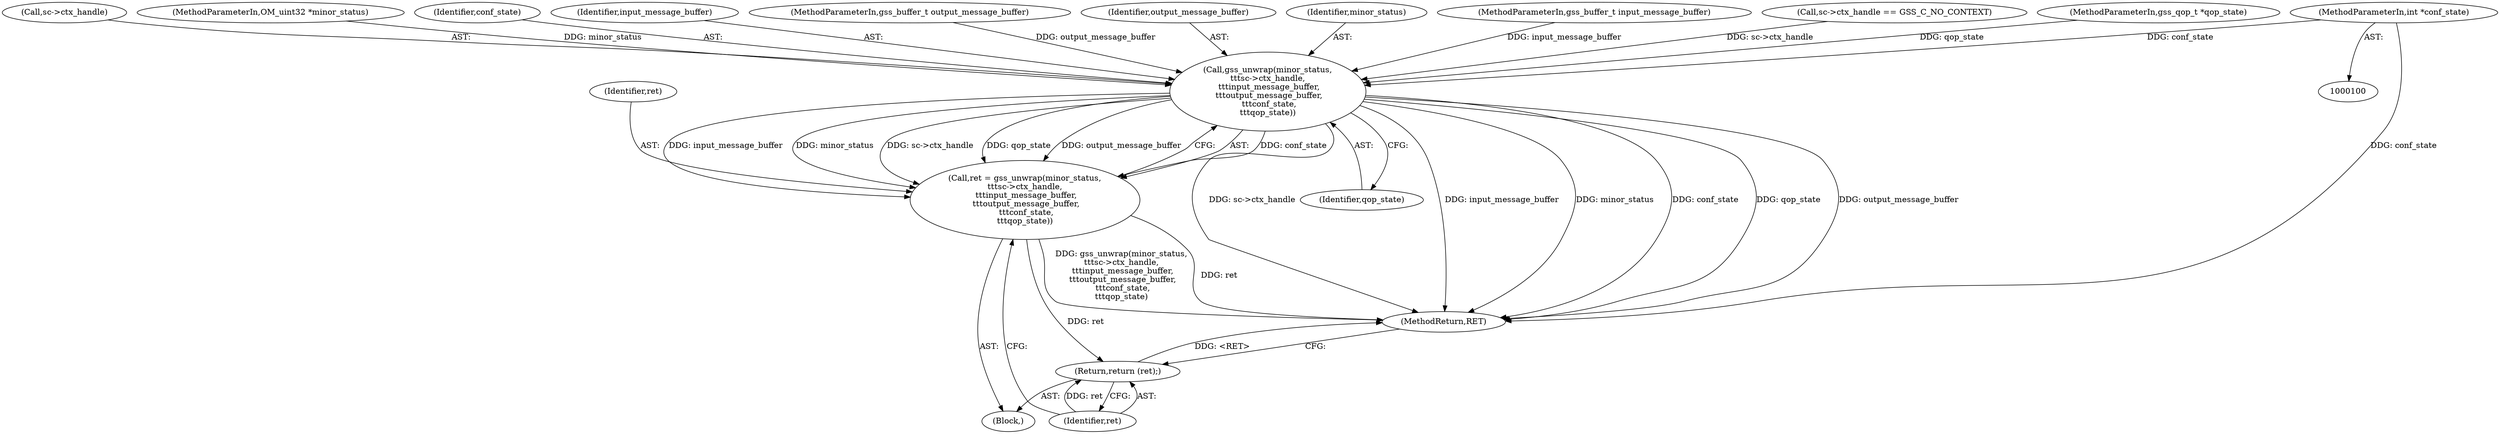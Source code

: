 digraph "0_krb5_b51b33f2bc5d1497ddf5bd107f791c101695000d_18@pointer" {
"1000105" [label="(MethodParameterIn,int *conf_state)"];
"1000125" [label="(Call,gss_unwrap(minor_status,\n\t\t\tsc->ctx_handle,\n \t\t\tinput_message_buffer,\n \t\t\toutput_message_buffer,\n \t\t\tconf_state,\n\t\t\tqop_state))"];
"1000123" [label="(Call,ret = gss_unwrap(minor_status,\n\t\t\tsc->ctx_handle,\n \t\t\tinput_message_buffer,\n \t\t\toutput_message_buffer,\n \t\t\tconf_state,\n\t\t\tqop_state))"];
"1000134" [label="(Return,return (ret);)"];
"1000133" [label="(Identifier,qop_state)"];
"1000127" [label="(Call,sc->ctx_handle)"];
"1000107" [label="(Block,)"];
"1000135" [label="(Identifier,ret)"];
"1000134" [label="(Return,return (ret);)"];
"1000101" [label="(MethodParameterIn,OM_uint32 *minor_status)"];
"1000132" [label="(Identifier,conf_state)"];
"1000130" [label="(Identifier,input_message_buffer)"];
"1000104" [label="(MethodParameterIn,gss_buffer_t output_message_buffer)"];
"1000105" [label="(MethodParameterIn,int *conf_state)"];
"1000131" [label="(Identifier,output_message_buffer)"];
"1000126" [label="(Identifier,minor_status)"];
"1000124" [label="(Identifier,ret)"];
"1000103" [label="(MethodParameterIn,gss_buffer_t input_message_buffer)"];
"1000125" [label="(Call,gss_unwrap(minor_status,\n\t\t\tsc->ctx_handle,\n \t\t\tinput_message_buffer,\n \t\t\toutput_message_buffer,\n \t\t\tconf_state,\n\t\t\tqop_state))"];
"1000123" [label="(Call,ret = gss_unwrap(minor_status,\n\t\t\tsc->ctx_handle,\n \t\t\tinput_message_buffer,\n \t\t\toutput_message_buffer,\n \t\t\tconf_state,\n\t\t\tqop_state))"];
"1000116" [label="(Call,sc->ctx_handle == GSS_C_NO_CONTEXT)"];
"1000106" [label="(MethodParameterIn,gss_qop_t *qop_state)"];
"1000136" [label="(MethodReturn,RET)"];
"1000105" -> "1000100"  [label="AST: "];
"1000105" -> "1000136"  [label="DDG: conf_state"];
"1000105" -> "1000125"  [label="DDG: conf_state"];
"1000125" -> "1000123"  [label="AST: "];
"1000125" -> "1000133"  [label="CFG: "];
"1000126" -> "1000125"  [label="AST: "];
"1000127" -> "1000125"  [label="AST: "];
"1000130" -> "1000125"  [label="AST: "];
"1000131" -> "1000125"  [label="AST: "];
"1000132" -> "1000125"  [label="AST: "];
"1000133" -> "1000125"  [label="AST: "];
"1000123" -> "1000125"  [label="CFG: "];
"1000125" -> "1000136"  [label="DDG: sc->ctx_handle"];
"1000125" -> "1000136"  [label="DDG: input_message_buffer"];
"1000125" -> "1000136"  [label="DDG: minor_status"];
"1000125" -> "1000136"  [label="DDG: conf_state"];
"1000125" -> "1000136"  [label="DDG: qop_state"];
"1000125" -> "1000136"  [label="DDG: output_message_buffer"];
"1000125" -> "1000123"  [label="DDG: conf_state"];
"1000125" -> "1000123"  [label="DDG: input_message_buffer"];
"1000125" -> "1000123"  [label="DDG: minor_status"];
"1000125" -> "1000123"  [label="DDG: sc->ctx_handle"];
"1000125" -> "1000123"  [label="DDG: qop_state"];
"1000125" -> "1000123"  [label="DDG: output_message_buffer"];
"1000101" -> "1000125"  [label="DDG: minor_status"];
"1000116" -> "1000125"  [label="DDG: sc->ctx_handle"];
"1000103" -> "1000125"  [label="DDG: input_message_buffer"];
"1000104" -> "1000125"  [label="DDG: output_message_buffer"];
"1000106" -> "1000125"  [label="DDG: qop_state"];
"1000123" -> "1000107"  [label="AST: "];
"1000124" -> "1000123"  [label="AST: "];
"1000135" -> "1000123"  [label="CFG: "];
"1000123" -> "1000136"  [label="DDG: gss_unwrap(minor_status,\n\t\t\tsc->ctx_handle,\n \t\t\tinput_message_buffer,\n \t\t\toutput_message_buffer,\n \t\t\tconf_state,\n\t\t\tqop_state)"];
"1000123" -> "1000136"  [label="DDG: ret"];
"1000123" -> "1000134"  [label="DDG: ret"];
"1000134" -> "1000107"  [label="AST: "];
"1000134" -> "1000135"  [label="CFG: "];
"1000135" -> "1000134"  [label="AST: "];
"1000136" -> "1000134"  [label="CFG: "];
"1000134" -> "1000136"  [label="DDG: <RET>"];
"1000135" -> "1000134"  [label="DDG: ret"];
}
